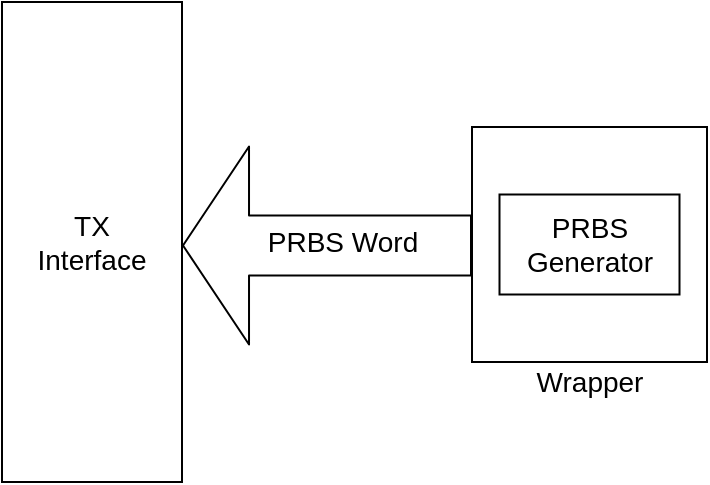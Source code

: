 <mxfile version="13.0.3" type="device"><diagram id="KUZk_zxGUTqiyuPwKL2A" name="Page-1"><mxGraphModel dx="1086" dy="846" grid="1" gridSize="10" guides="1" tooltips="1" connect="1" arrows="1" fold="1" page="1" pageScale="1" pageWidth="850" pageHeight="1100" math="0" shadow="0"><root><mxCell id="0"/><mxCell id="1" parent="0"/><mxCell id="NUucEfy3-7DBWr_IXdyh-7" value="" style="shape=flexArrow;endArrow=classic;html=1;entryX=0.5;entryY=0;entryDx=0;entryDy=0;endWidth=68;endSize=10.67;width=30;" parent="1" edge="1"><mxGeometry width="50" height="50" relative="1" as="geometry"><mxPoint x="405" y="301.75" as="sourcePoint"/><mxPoint x="260" y="301.75" as="targetPoint"/></mxGeometry></mxCell><mxCell id="JYS2Gf0fAzQW3pw59hhb-1" value="&lt;font style=&quot;font-size: 14px&quot;&gt;PRBS Word&lt;/font&gt;" style="edgeLabel;html=1;align=center;verticalAlign=middle;resizable=0;points=[];" parent="NUucEfy3-7DBWr_IXdyh-7" vertex="1" connectable="0"><mxGeometry x="-0.186" y="-9" relative="1" as="geometry"><mxPoint x="-6" y="7" as="offset"/></mxGeometry></mxCell><mxCell id="KdnbjbPBHTHV039EAFk9-1" value="&lt;span style=&quot;font-size: 14px&quot;&gt;TX&lt;br&gt;&lt;/span&gt;&lt;font style=&quot;font-size: 14px&quot;&gt;Interface&lt;/font&gt;" style="rounded=0;whiteSpace=wrap;html=1;direction=south;" vertex="1" parent="1"><mxGeometry x="170" y="180" width="90" height="240" as="geometry"/></mxCell><mxCell id="KdnbjbPBHTHV039EAFk9-2" value="" style="whiteSpace=wrap;html=1;aspect=fixed;" vertex="1" parent="1"><mxGeometry x="405" y="242.5" width="117.5" height="117.5" as="geometry"/></mxCell><mxCell id="KdnbjbPBHTHV039EAFk9-3" value="&lt;span style=&quot;font-size: 14px&quot;&gt;PRBS&lt;br&gt;&lt;/span&gt;&lt;font style=&quot;font-size: 14px&quot;&gt;Generator&lt;/font&gt;" style="rounded=0;whiteSpace=wrap;html=1;" vertex="1" parent="1"><mxGeometry x="418.75" y="276.25" width="90" height="50" as="geometry"/></mxCell><mxCell id="KdnbjbPBHTHV039EAFk9-4" value="&lt;font style=&quot;font-size: 14px&quot;&gt;Wrapper&lt;/font&gt;" style="text;html=1;strokeColor=none;fillColor=none;align=center;verticalAlign=middle;whiteSpace=wrap;rounded=0;" vertex="1" parent="1"><mxGeometry x="443.75" y="360" width="40" height="20" as="geometry"/></mxCell></root></mxGraphModel></diagram></mxfile>